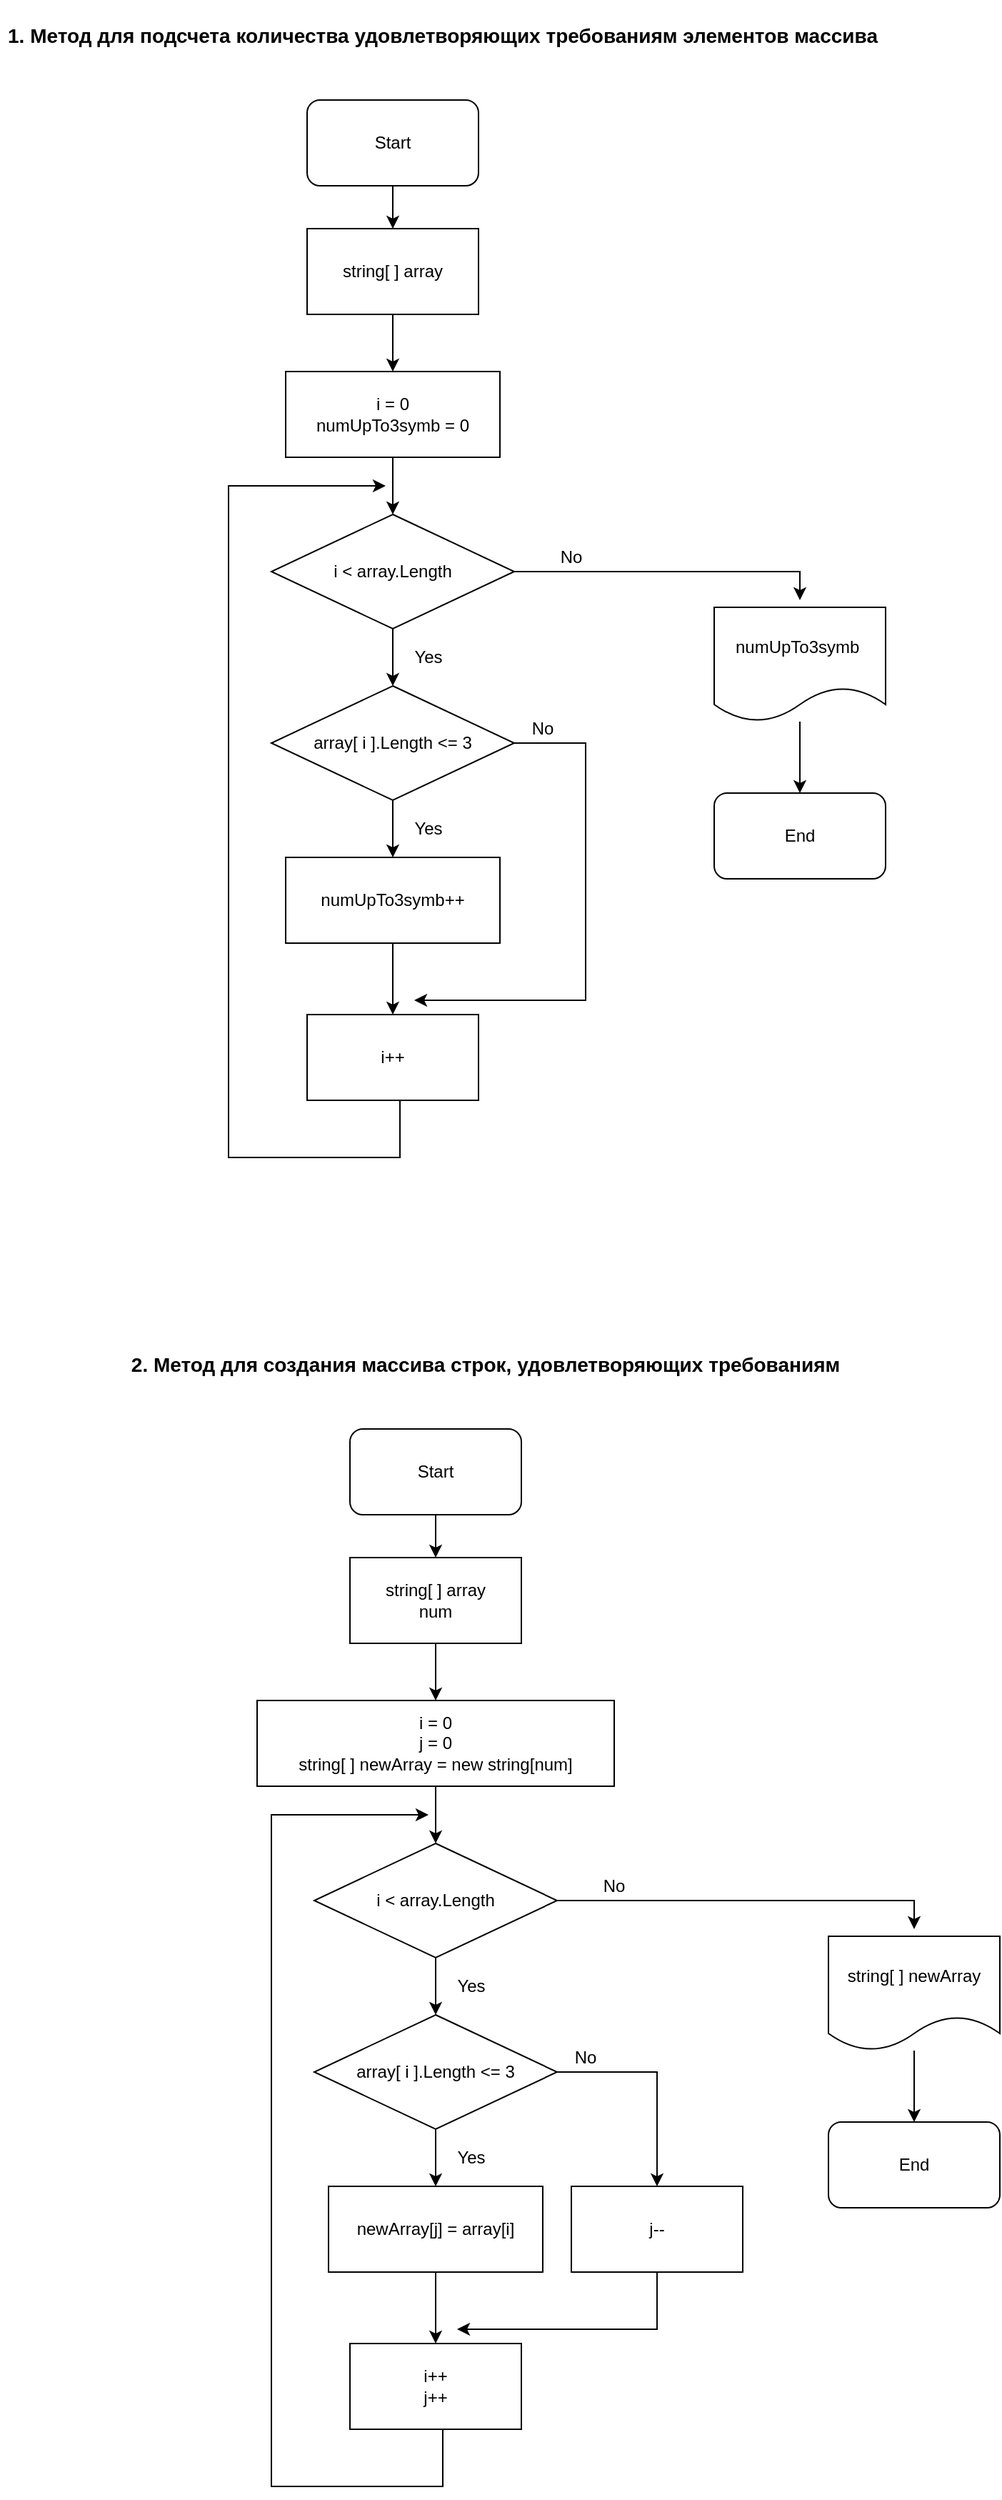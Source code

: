 <mxfile version="13.9.9" type="device"><diagram id="oT3r_I0e3OSbgNiXscVZ" name="Страница 1"><mxGraphModel dx="1086" dy="806" grid="1" gridSize="10" guides="1" tooltips="1" connect="1" arrows="1" fold="1" page="1" pageScale="1" pageWidth="1654" pageHeight="2336" math="0" shadow="0"><root><mxCell id="0"/><mxCell id="1" parent="0"/><mxCell id="XjliPYNVQ_nhiIc3n1Dx-6" value="" style="edgeStyle=orthogonalEdgeStyle;rounded=0;orthogonalLoop=1;jettySize=auto;html=1;" edge="1" parent="1" source="XjliPYNVQ_nhiIc3n1Dx-3" target="XjliPYNVQ_nhiIc3n1Dx-5"><mxGeometry relative="1" as="geometry"/></mxCell><mxCell id="XjliPYNVQ_nhiIc3n1Dx-3" value="Start" style="rounded=1;whiteSpace=wrap;html=1;" vertex="1" parent="1"><mxGeometry x="275" y="100" width="120" height="60" as="geometry"/></mxCell><mxCell id="XjliPYNVQ_nhiIc3n1Dx-4" value="&lt;b&gt;&lt;font style=&quot;font-size: 14px&quot;&gt;1. Метод для подсчета количества удовлетворяющих требованиям элементов массива&lt;/font&gt;&lt;/b&gt;" style="text;html=1;strokeColor=none;fillColor=none;align=center;verticalAlign=middle;whiteSpace=wrap;rounded=0;" vertex="1" parent="1"><mxGeometry x="60" y="30" width="620" height="50" as="geometry"/></mxCell><mxCell id="XjliPYNVQ_nhiIc3n1Dx-10" value="" style="edgeStyle=orthogonalEdgeStyle;rounded=0;orthogonalLoop=1;jettySize=auto;html=1;" edge="1" parent="1" source="XjliPYNVQ_nhiIc3n1Dx-5" target="XjliPYNVQ_nhiIc3n1Dx-8"><mxGeometry relative="1" as="geometry"/></mxCell><mxCell id="XjliPYNVQ_nhiIc3n1Dx-5" value="string[ ] array" style="rounded=0;whiteSpace=wrap;html=1;" vertex="1" parent="1"><mxGeometry x="275" y="190" width="120" height="60" as="geometry"/></mxCell><mxCell id="XjliPYNVQ_nhiIc3n1Dx-12" value="" style="edgeStyle=orthogonalEdgeStyle;rounded=0;orthogonalLoop=1;jettySize=auto;html=1;" edge="1" parent="1" source="XjliPYNVQ_nhiIc3n1Dx-7" target="XjliPYNVQ_nhiIc3n1Dx-9"><mxGeometry relative="1" as="geometry"/></mxCell><mxCell id="XjliPYNVQ_nhiIc3n1Dx-25" style="edgeStyle=orthogonalEdgeStyle;rounded=0;orthogonalLoop=1;jettySize=auto;html=1;" edge="1" parent="1" source="XjliPYNVQ_nhiIc3n1Dx-7"><mxGeometry relative="1" as="geometry"><mxPoint x="620" y="450" as="targetPoint"/><Array as="points"><mxPoint x="620" y="430"/></Array></mxGeometry></mxCell><mxCell id="XjliPYNVQ_nhiIc3n1Dx-7" value="i &amp;lt; array.Length" style="rhombus;whiteSpace=wrap;html=1;" vertex="1" parent="1"><mxGeometry x="250" y="390" width="170" height="80" as="geometry"/></mxCell><mxCell id="XjliPYNVQ_nhiIc3n1Dx-11" value="" style="edgeStyle=orthogonalEdgeStyle;rounded=0;orthogonalLoop=1;jettySize=auto;html=1;" edge="1" parent="1" source="XjliPYNVQ_nhiIc3n1Dx-8" target="XjliPYNVQ_nhiIc3n1Dx-7"><mxGeometry relative="1" as="geometry"/></mxCell><mxCell id="XjliPYNVQ_nhiIc3n1Dx-8" value="i = 0&lt;br&gt;numUpTo3symb = 0" style="rounded=0;whiteSpace=wrap;html=1;" vertex="1" parent="1"><mxGeometry x="260" y="290" width="150" height="60" as="geometry"/></mxCell><mxCell id="XjliPYNVQ_nhiIc3n1Dx-14" value="" style="edgeStyle=orthogonalEdgeStyle;rounded=0;orthogonalLoop=1;jettySize=auto;html=1;" edge="1" parent="1" source="XjliPYNVQ_nhiIc3n1Dx-9" target="XjliPYNVQ_nhiIc3n1Dx-13"><mxGeometry relative="1" as="geometry"/></mxCell><mxCell id="XjliPYNVQ_nhiIc3n1Dx-21" style="edgeStyle=orthogonalEdgeStyle;rounded=0;orthogonalLoop=1;jettySize=auto;html=1;" edge="1" parent="1" source="XjliPYNVQ_nhiIc3n1Dx-9"><mxGeometry relative="1" as="geometry"><mxPoint x="350" y="730" as="targetPoint"/><Array as="points"><mxPoint x="470" y="550"/><mxPoint x="470" y="730"/></Array></mxGeometry></mxCell><mxCell id="XjliPYNVQ_nhiIc3n1Dx-9" value="array[ i ].Length &amp;lt;= 3" style="rhombus;whiteSpace=wrap;html=1;" vertex="1" parent="1"><mxGeometry x="250" y="510" width="170" height="80" as="geometry"/></mxCell><mxCell id="XjliPYNVQ_nhiIc3n1Dx-19" value="" style="edgeStyle=orthogonalEdgeStyle;rounded=0;orthogonalLoop=1;jettySize=auto;html=1;" edge="1" parent="1" source="XjliPYNVQ_nhiIc3n1Dx-13" target="XjliPYNVQ_nhiIc3n1Dx-18"><mxGeometry relative="1" as="geometry"/></mxCell><mxCell id="XjliPYNVQ_nhiIc3n1Dx-13" value="numUpTo3symb++" style="rounded=0;whiteSpace=wrap;html=1;" vertex="1" parent="1"><mxGeometry x="260" y="630" width="150" height="60" as="geometry"/></mxCell><mxCell id="XjliPYNVQ_nhiIc3n1Dx-16" value="Yes" style="text;html=1;strokeColor=none;fillColor=none;align=center;verticalAlign=middle;whiteSpace=wrap;rounded=0;" vertex="1" parent="1"><mxGeometry x="340" y="600" width="40" height="20" as="geometry"/></mxCell><mxCell id="XjliPYNVQ_nhiIc3n1Dx-17" value="No" style="text;html=1;strokeColor=none;fillColor=none;align=center;verticalAlign=middle;whiteSpace=wrap;rounded=0;" vertex="1" parent="1"><mxGeometry x="420" y="530" width="40" height="20" as="geometry"/></mxCell><mxCell id="XjliPYNVQ_nhiIc3n1Dx-20" style="edgeStyle=orthogonalEdgeStyle;rounded=0;orthogonalLoop=1;jettySize=auto;html=1;" edge="1" parent="1" source="XjliPYNVQ_nhiIc3n1Dx-18"><mxGeometry relative="1" as="geometry"><mxPoint x="330" y="370" as="targetPoint"/><Array as="points"><mxPoint x="340" y="840"/><mxPoint x="220" y="840"/><mxPoint x="220" y="370"/></Array></mxGeometry></mxCell><mxCell id="XjliPYNVQ_nhiIc3n1Dx-18" value="i++" style="rounded=0;whiteSpace=wrap;html=1;" vertex="1" parent="1"><mxGeometry x="275" y="740" width="120" height="60" as="geometry"/></mxCell><mxCell id="XjliPYNVQ_nhiIc3n1Dx-24" value="" style="edgeStyle=orthogonalEdgeStyle;rounded=0;orthogonalLoop=1;jettySize=auto;html=1;" edge="1" parent="1" source="XjliPYNVQ_nhiIc3n1Dx-22" target="XjliPYNVQ_nhiIc3n1Dx-23"><mxGeometry relative="1" as="geometry"/></mxCell><mxCell id="XjliPYNVQ_nhiIc3n1Dx-22" value="&lt;span&gt;numUpTo3symb&amp;nbsp;&lt;/span&gt;" style="shape=document;whiteSpace=wrap;html=1;boundedLbl=1;" vertex="1" parent="1"><mxGeometry x="560" y="455" width="120" height="80" as="geometry"/></mxCell><mxCell id="XjliPYNVQ_nhiIc3n1Dx-23" value="End" style="rounded=1;whiteSpace=wrap;html=1;" vertex="1" parent="1"><mxGeometry x="560" y="585" width="120" height="60" as="geometry"/></mxCell><mxCell id="XjliPYNVQ_nhiIc3n1Dx-27" value="No" style="text;html=1;strokeColor=none;fillColor=none;align=center;verticalAlign=middle;whiteSpace=wrap;rounded=0;" vertex="1" parent="1"><mxGeometry x="440" y="410" width="40" height="20" as="geometry"/></mxCell><mxCell id="XjliPYNVQ_nhiIc3n1Dx-28" value="Yes" style="text;html=1;strokeColor=none;fillColor=none;align=center;verticalAlign=middle;whiteSpace=wrap;rounded=0;" vertex="1" parent="1"><mxGeometry x="340" y="480" width="40" height="20" as="geometry"/></mxCell><mxCell id="XjliPYNVQ_nhiIc3n1Dx-29" value="" style="edgeStyle=orthogonalEdgeStyle;rounded=0;orthogonalLoop=1;jettySize=auto;html=1;" edge="1" parent="1" source="XjliPYNVQ_nhiIc3n1Dx-30" target="XjliPYNVQ_nhiIc3n1Dx-33"><mxGeometry relative="1" as="geometry"/></mxCell><mxCell id="XjliPYNVQ_nhiIc3n1Dx-30" value="Start" style="rounded=1;whiteSpace=wrap;html=1;" vertex="1" parent="1"><mxGeometry x="305" y="1030" width="120" height="60" as="geometry"/></mxCell><mxCell id="XjliPYNVQ_nhiIc3n1Dx-31" value="&lt;b&gt;&lt;font style=&quot;font-size: 14px&quot;&gt;2. Метод для создания массива строк, удовлетворяющих требованиям&lt;br&gt;&lt;/font&gt;&lt;/b&gt;" style="text;html=1;strokeColor=none;fillColor=none;align=center;verticalAlign=middle;whiteSpace=wrap;rounded=0;" vertex="1" parent="1"><mxGeometry x="90" y="960" width="620" height="50" as="geometry"/></mxCell><mxCell id="XjliPYNVQ_nhiIc3n1Dx-32" value="" style="edgeStyle=orthogonalEdgeStyle;rounded=0;orthogonalLoop=1;jettySize=auto;html=1;" edge="1" parent="1" source="XjliPYNVQ_nhiIc3n1Dx-33" target="XjliPYNVQ_nhiIc3n1Dx-38"><mxGeometry relative="1" as="geometry"/></mxCell><mxCell id="XjliPYNVQ_nhiIc3n1Dx-33" value="string[ ] array&lt;br&gt;num" style="rounded=0;whiteSpace=wrap;html=1;" vertex="1" parent="1"><mxGeometry x="305" y="1120" width="120" height="60" as="geometry"/></mxCell><mxCell id="XjliPYNVQ_nhiIc3n1Dx-34" value="" style="edgeStyle=orthogonalEdgeStyle;rounded=0;orthogonalLoop=1;jettySize=auto;html=1;" edge="1" parent="1" source="XjliPYNVQ_nhiIc3n1Dx-36" target="XjliPYNVQ_nhiIc3n1Dx-41"><mxGeometry relative="1" as="geometry"/></mxCell><mxCell id="XjliPYNVQ_nhiIc3n1Dx-35" style="edgeStyle=orthogonalEdgeStyle;rounded=0;orthogonalLoop=1;jettySize=auto;html=1;" edge="1" parent="1" source="XjliPYNVQ_nhiIc3n1Dx-36"><mxGeometry relative="1" as="geometry"><mxPoint x="700" y="1380" as="targetPoint"/><Array as="points"><mxPoint x="700" y="1360"/></Array></mxGeometry></mxCell><mxCell id="XjliPYNVQ_nhiIc3n1Dx-36" value="i &amp;lt; array.Length" style="rhombus;whiteSpace=wrap;html=1;" vertex="1" parent="1"><mxGeometry x="280" y="1320" width="170" height="80" as="geometry"/></mxCell><mxCell id="XjliPYNVQ_nhiIc3n1Dx-37" value="" style="edgeStyle=orthogonalEdgeStyle;rounded=0;orthogonalLoop=1;jettySize=auto;html=1;" edge="1" parent="1" source="XjliPYNVQ_nhiIc3n1Dx-38" target="XjliPYNVQ_nhiIc3n1Dx-36"><mxGeometry relative="1" as="geometry"/></mxCell><mxCell id="XjliPYNVQ_nhiIc3n1Dx-38" value="i = 0&lt;br&gt;j = 0&lt;br&gt;string[ ] newArray = new string[num]" style="rounded=0;whiteSpace=wrap;html=1;" vertex="1" parent="1"><mxGeometry x="240" y="1220" width="250" height="60" as="geometry"/></mxCell><mxCell id="XjliPYNVQ_nhiIc3n1Dx-39" value="" style="edgeStyle=orthogonalEdgeStyle;rounded=0;orthogonalLoop=1;jettySize=auto;html=1;" edge="1" parent="1" source="XjliPYNVQ_nhiIc3n1Dx-41" target="XjliPYNVQ_nhiIc3n1Dx-43"><mxGeometry relative="1" as="geometry"/></mxCell><mxCell id="XjliPYNVQ_nhiIc3n1Dx-40" style="edgeStyle=orthogonalEdgeStyle;rounded=0;orthogonalLoop=1;jettySize=auto;html=1;entryX=0.5;entryY=0;entryDx=0;entryDy=0;" edge="1" parent="1" source="XjliPYNVQ_nhiIc3n1Dx-41" target="XjliPYNVQ_nhiIc3n1Dx-53"><mxGeometry relative="1" as="geometry"><mxPoint x="380" y="1660" as="targetPoint"/><Array as="points"><mxPoint x="520" y="1480"/></Array></mxGeometry></mxCell><mxCell id="XjliPYNVQ_nhiIc3n1Dx-41" value="array[ i ].Length &amp;lt;= 3" style="rhombus;whiteSpace=wrap;html=1;" vertex="1" parent="1"><mxGeometry x="280" y="1440" width="170" height="80" as="geometry"/></mxCell><mxCell id="XjliPYNVQ_nhiIc3n1Dx-42" value="" style="edgeStyle=orthogonalEdgeStyle;rounded=0;orthogonalLoop=1;jettySize=auto;html=1;" edge="1" parent="1" source="XjliPYNVQ_nhiIc3n1Dx-43" target="XjliPYNVQ_nhiIc3n1Dx-47"><mxGeometry relative="1" as="geometry"/></mxCell><mxCell id="XjliPYNVQ_nhiIc3n1Dx-43" value="newArray[j] = array[i]" style="rounded=0;whiteSpace=wrap;html=1;" vertex="1" parent="1"><mxGeometry x="290" y="1560" width="150" height="60" as="geometry"/></mxCell><mxCell id="XjliPYNVQ_nhiIc3n1Dx-44" value="Yes" style="text;html=1;strokeColor=none;fillColor=none;align=center;verticalAlign=middle;whiteSpace=wrap;rounded=0;" vertex="1" parent="1"><mxGeometry x="370" y="1530" width="40" height="20" as="geometry"/></mxCell><mxCell id="XjliPYNVQ_nhiIc3n1Dx-45" value="No" style="text;html=1;strokeColor=none;fillColor=none;align=center;verticalAlign=middle;whiteSpace=wrap;rounded=0;" vertex="1" parent="1"><mxGeometry x="450" y="1460" width="40" height="20" as="geometry"/></mxCell><mxCell id="XjliPYNVQ_nhiIc3n1Dx-46" style="edgeStyle=orthogonalEdgeStyle;rounded=0;orthogonalLoop=1;jettySize=auto;html=1;" edge="1" parent="1" source="XjliPYNVQ_nhiIc3n1Dx-47"><mxGeometry relative="1" as="geometry"><mxPoint x="360" y="1300" as="targetPoint"/><Array as="points"><mxPoint x="370" y="1770"/><mxPoint x="250" y="1770"/><mxPoint x="250" y="1300"/></Array></mxGeometry></mxCell><mxCell id="XjliPYNVQ_nhiIc3n1Dx-47" value="i++&lt;br&gt;j++" style="rounded=0;whiteSpace=wrap;html=1;" vertex="1" parent="1"><mxGeometry x="305" y="1670" width="120" height="60" as="geometry"/></mxCell><mxCell id="XjliPYNVQ_nhiIc3n1Dx-48" value="" style="edgeStyle=orthogonalEdgeStyle;rounded=0;orthogonalLoop=1;jettySize=auto;html=1;" edge="1" parent="1" source="XjliPYNVQ_nhiIc3n1Dx-49" target="XjliPYNVQ_nhiIc3n1Dx-50"><mxGeometry relative="1" as="geometry"/></mxCell><mxCell id="XjliPYNVQ_nhiIc3n1Dx-49" value="string[ ] newArray" style="shape=document;whiteSpace=wrap;html=1;boundedLbl=1;" vertex="1" parent="1"><mxGeometry x="640" y="1385" width="120" height="80" as="geometry"/></mxCell><mxCell id="XjliPYNVQ_nhiIc3n1Dx-50" value="End" style="rounded=1;whiteSpace=wrap;html=1;" vertex="1" parent="1"><mxGeometry x="640" y="1515" width="120" height="60" as="geometry"/></mxCell><mxCell id="XjliPYNVQ_nhiIc3n1Dx-51" value="No" style="text;html=1;strokeColor=none;fillColor=none;align=center;verticalAlign=middle;whiteSpace=wrap;rounded=0;" vertex="1" parent="1"><mxGeometry x="470" y="1340" width="40" height="20" as="geometry"/></mxCell><mxCell id="XjliPYNVQ_nhiIc3n1Dx-52" value="Yes" style="text;html=1;strokeColor=none;fillColor=none;align=center;verticalAlign=middle;whiteSpace=wrap;rounded=0;" vertex="1" parent="1"><mxGeometry x="370" y="1410" width="40" height="20" as="geometry"/></mxCell><mxCell id="XjliPYNVQ_nhiIc3n1Dx-54" style="edgeStyle=orthogonalEdgeStyle;rounded=0;orthogonalLoop=1;jettySize=auto;html=1;" edge="1" parent="1" source="XjliPYNVQ_nhiIc3n1Dx-53"><mxGeometry relative="1" as="geometry"><mxPoint x="380" y="1660" as="targetPoint"/><Array as="points"><mxPoint x="520" y="1660"/></Array></mxGeometry></mxCell><mxCell id="XjliPYNVQ_nhiIc3n1Dx-53" value="j--" style="rounded=0;whiteSpace=wrap;html=1;" vertex="1" parent="1"><mxGeometry x="460" y="1560" width="120" height="60" as="geometry"/></mxCell></root></mxGraphModel></diagram></mxfile>